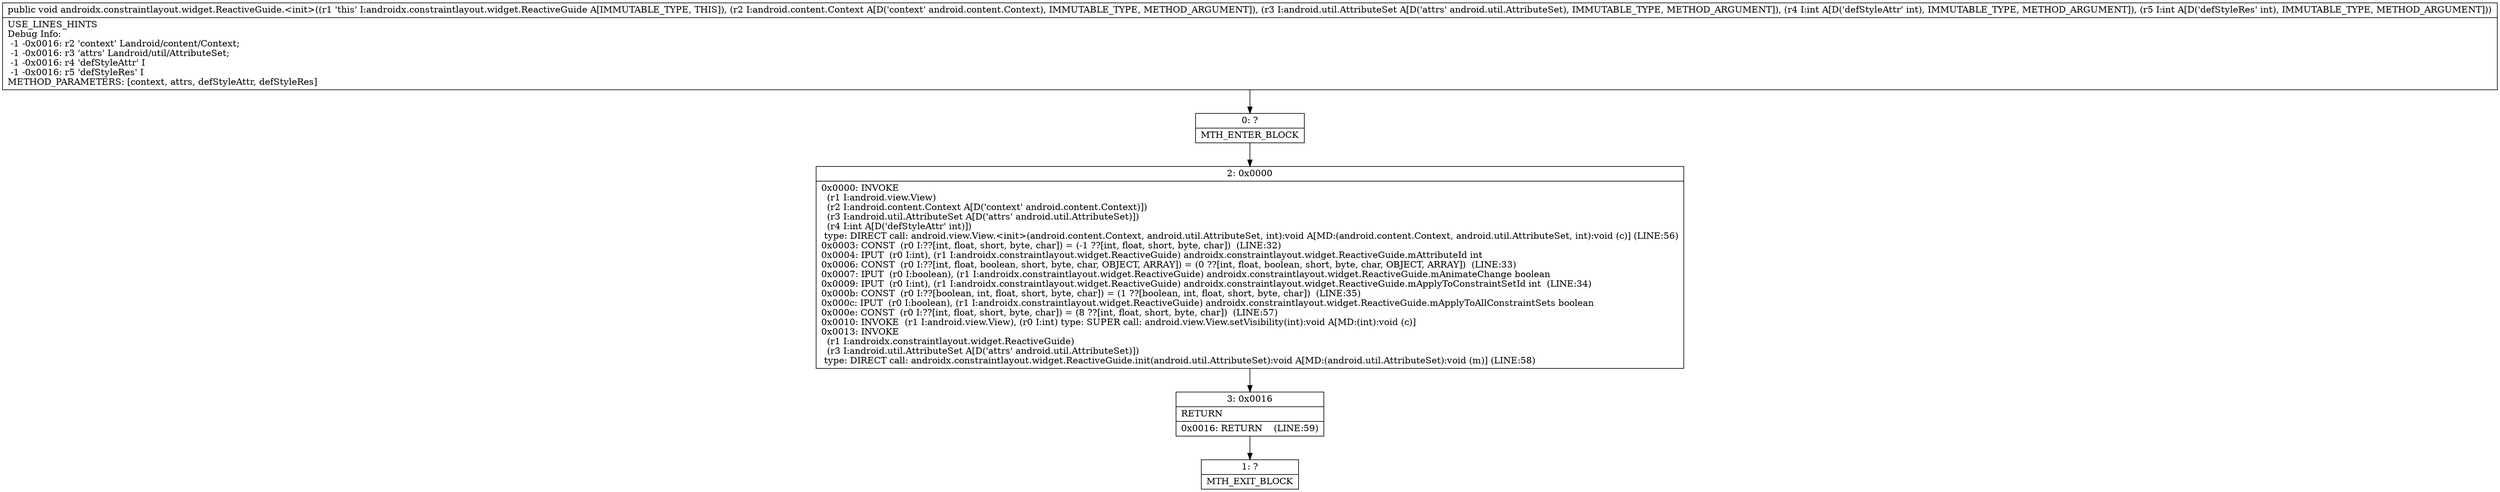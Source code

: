 digraph "CFG forandroidx.constraintlayout.widget.ReactiveGuide.\<init\>(Landroid\/content\/Context;Landroid\/util\/AttributeSet;II)V" {
Node_0 [shape=record,label="{0\:\ ?|MTH_ENTER_BLOCK\l}"];
Node_2 [shape=record,label="{2\:\ 0x0000|0x0000: INVOKE  \l  (r1 I:android.view.View)\l  (r2 I:android.content.Context A[D('context' android.content.Context)])\l  (r3 I:android.util.AttributeSet A[D('attrs' android.util.AttributeSet)])\l  (r4 I:int A[D('defStyleAttr' int)])\l type: DIRECT call: android.view.View.\<init\>(android.content.Context, android.util.AttributeSet, int):void A[MD:(android.content.Context, android.util.AttributeSet, int):void (c)] (LINE:56)\l0x0003: CONST  (r0 I:??[int, float, short, byte, char]) = (\-1 ??[int, float, short, byte, char])  (LINE:32)\l0x0004: IPUT  (r0 I:int), (r1 I:androidx.constraintlayout.widget.ReactiveGuide) androidx.constraintlayout.widget.ReactiveGuide.mAttributeId int \l0x0006: CONST  (r0 I:??[int, float, boolean, short, byte, char, OBJECT, ARRAY]) = (0 ??[int, float, boolean, short, byte, char, OBJECT, ARRAY])  (LINE:33)\l0x0007: IPUT  (r0 I:boolean), (r1 I:androidx.constraintlayout.widget.ReactiveGuide) androidx.constraintlayout.widget.ReactiveGuide.mAnimateChange boolean \l0x0009: IPUT  (r0 I:int), (r1 I:androidx.constraintlayout.widget.ReactiveGuide) androidx.constraintlayout.widget.ReactiveGuide.mApplyToConstraintSetId int  (LINE:34)\l0x000b: CONST  (r0 I:??[boolean, int, float, short, byte, char]) = (1 ??[boolean, int, float, short, byte, char])  (LINE:35)\l0x000c: IPUT  (r0 I:boolean), (r1 I:androidx.constraintlayout.widget.ReactiveGuide) androidx.constraintlayout.widget.ReactiveGuide.mApplyToAllConstraintSets boolean \l0x000e: CONST  (r0 I:??[int, float, short, byte, char]) = (8 ??[int, float, short, byte, char])  (LINE:57)\l0x0010: INVOKE  (r1 I:android.view.View), (r0 I:int) type: SUPER call: android.view.View.setVisibility(int):void A[MD:(int):void (c)]\l0x0013: INVOKE  \l  (r1 I:androidx.constraintlayout.widget.ReactiveGuide)\l  (r3 I:android.util.AttributeSet A[D('attrs' android.util.AttributeSet)])\l type: DIRECT call: androidx.constraintlayout.widget.ReactiveGuide.init(android.util.AttributeSet):void A[MD:(android.util.AttributeSet):void (m)] (LINE:58)\l}"];
Node_3 [shape=record,label="{3\:\ 0x0016|RETURN\l|0x0016: RETURN    (LINE:59)\l}"];
Node_1 [shape=record,label="{1\:\ ?|MTH_EXIT_BLOCK\l}"];
MethodNode[shape=record,label="{public void androidx.constraintlayout.widget.ReactiveGuide.\<init\>((r1 'this' I:androidx.constraintlayout.widget.ReactiveGuide A[IMMUTABLE_TYPE, THIS]), (r2 I:android.content.Context A[D('context' android.content.Context), IMMUTABLE_TYPE, METHOD_ARGUMENT]), (r3 I:android.util.AttributeSet A[D('attrs' android.util.AttributeSet), IMMUTABLE_TYPE, METHOD_ARGUMENT]), (r4 I:int A[D('defStyleAttr' int), IMMUTABLE_TYPE, METHOD_ARGUMENT]), (r5 I:int A[D('defStyleRes' int), IMMUTABLE_TYPE, METHOD_ARGUMENT]))  | USE_LINES_HINTS\lDebug Info:\l  \-1 \-0x0016: r2 'context' Landroid\/content\/Context;\l  \-1 \-0x0016: r3 'attrs' Landroid\/util\/AttributeSet;\l  \-1 \-0x0016: r4 'defStyleAttr' I\l  \-1 \-0x0016: r5 'defStyleRes' I\lMETHOD_PARAMETERS: [context, attrs, defStyleAttr, defStyleRes]\l}"];
MethodNode -> Node_0;Node_0 -> Node_2;
Node_2 -> Node_3;
Node_3 -> Node_1;
}


